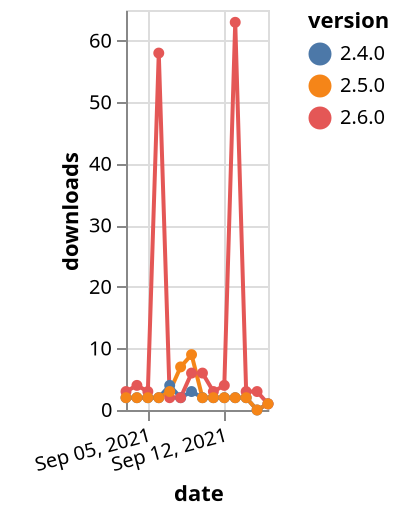 {"$schema": "https://vega.github.io/schema/vega-lite/v5.json", "description": "A simple bar chart with embedded data.", "data": {"values": [{"date": "2021-09-03", "total": 1354, "delta": 2, "version": "2.4.0"}, {"date": "2021-09-04", "total": 1356, "delta": 2, "version": "2.4.0"}, {"date": "2021-09-05", "total": 1358, "delta": 2, "version": "2.4.0"}, {"date": "2021-09-06", "total": 1360, "delta": 2, "version": "2.4.0"}, {"date": "2021-09-07", "total": 1364, "delta": 4, "version": "2.4.0"}, {"date": "2021-09-08", "total": 1366, "delta": 2, "version": "2.4.0"}, {"date": "2021-09-09", "total": 1369, "delta": 3, "version": "2.4.0"}, {"date": "2021-09-10", "total": 1371, "delta": 2, "version": "2.4.0"}, {"date": "2021-09-11", "total": 1373, "delta": 2, "version": "2.4.0"}, {"date": "2021-09-12", "total": 1375, "delta": 2, "version": "2.4.0"}, {"date": "2021-09-13", "total": 1377, "delta": 2, "version": "2.4.0"}, {"date": "2021-09-14", "total": 1379, "delta": 2, "version": "2.4.0"}, {"date": "2021-09-15", "total": 1379, "delta": 0, "version": "2.4.0"}, {"date": "2021-09-16", "total": 1380, "delta": 1, "version": "2.4.0"}, {"date": "2021-09-03", "total": 6047, "delta": 3, "version": "2.6.0"}, {"date": "2021-09-04", "total": 6051, "delta": 4, "version": "2.6.0"}, {"date": "2021-09-05", "total": 6054, "delta": 3, "version": "2.6.0"}, {"date": "2021-09-06", "total": 6112, "delta": 58, "version": "2.6.0"}, {"date": "2021-09-07", "total": 6114, "delta": 2, "version": "2.6.0"}, {"date": "2021-09-08", "total": 6116, "delta": 2, "version": "2.6.0"}, {"date": "2021-09-09", "total": 6122, "delta": 6, "version": "2.6.0"}, {"date": "2021-09-10", "total": 6128, "delta": 6, "version": "2.6.0"}, {"date": "2021-09-11", "total": 6131, "delta": 3, "version": "2.6.0"}, {"date": "2021-09-12", "total": 6135, "delta": 4, "version": "2.6.0"}, {"date": "2021-09-13", "total": 6198, "delta": 63, "version": "2.6.0"}, {"date": "2021-09-14", "total": 6201, "delta": 3, "version": "2.6.0"}, {"date": "2021-09-15", "total": 6204, "delta": 3, "version": "2.6.0"}, {"date": "2021-09-16", "total": 6205, "delta": 1, "version": "2.6.0"}, {"date": "2021-09-03", "total": 11570, "delta": 2, "version": "2.5.0"}, {"date": "2021-09-04", "total": 11572, "delta": 2, "version": "2.5.0"}, {"date": "2021-09-05", "total": 11574, "delta": 2, "version": "2.5.0"}, {"date": "2021-09-06", "total": 11576, "delta": 2, "version": "2.5.0"}, {"date": "2021-09-07", "total": 11579, "delta": 3, "version": "2.5.0"}, {"date": "2021-09-08", "total": 11586, "delta": 7, "version": "2.5.0"}, {"date": "2021-09-09", "total": 11595, "delta": 9, "version": "2.5.0"}, {"date": "2021-09-10", "total": 11597, "delta": 2, "version": "2.5.0"}, {"date": "2021-09-11", "total": 11599, "delta": 2, "version": "2.5.0"}, {"date": "2021-09-12", "total": 11601, "delta": 2, "version": "2.5.0"}, {"date": "2021-09-13", "total": 11603, "delta": 2, "version": "2.5.0"}, {"date": "2021-09-14", "total": 11605, "delta": 2, "version": "2.5.0"}, {"date": "2021-09-15", "total": 11605, "delta": 0, "version": "2.5.0"}, {"date": "2021-09-16", "total": 11606, "delta": 1, "version": "2.5.0"}]}, "width": "container", "mark": {"type": "line", "point": {"filled": true}}, "encoding": {"x": {"field": "date", "type": "temporal", "timeUnit": "yearmonthdate", "title": "date", "axis": {"labelAngle": -15}}, "y": {"field": "delta", "type": "quantitative", "title": "downloads"}, "color": {"field": "version", "type": "nominal"}, "tooltip": {"field": "delta"}}}